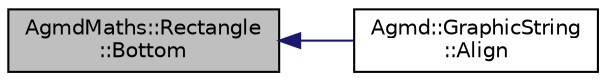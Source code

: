 digraph "AgmdMaths::Rectangle::Bottom"
{
  edge [fontname="Helvetica",fontsize="10",labelfontname="Helvetica",labelfontsize="10"];
  node [fontname="Helvetica",fontsize="10",shape=record];
  rankdir="LR";
  Node1 [label="AgmdMaths::Rectangle\l::Bottom",height=0.2,width=0.4,color="black", fillcolor="grey75", style="filled" fontcolor="black"];
  Node1 -> Node2 [dir="back",color="midnightblue",fontsize="10",style="solid",fontname="Helvetica"];
  Node2 [label="Agmd::GraphicString\l::Align",height=0.2,width=0.4,color="black", fillcolor="white", style="filled",URL="$class_agmd_1_1_graphic_string.html#acc3572b5d71ef8792e8dd5553112f54a"];
}
